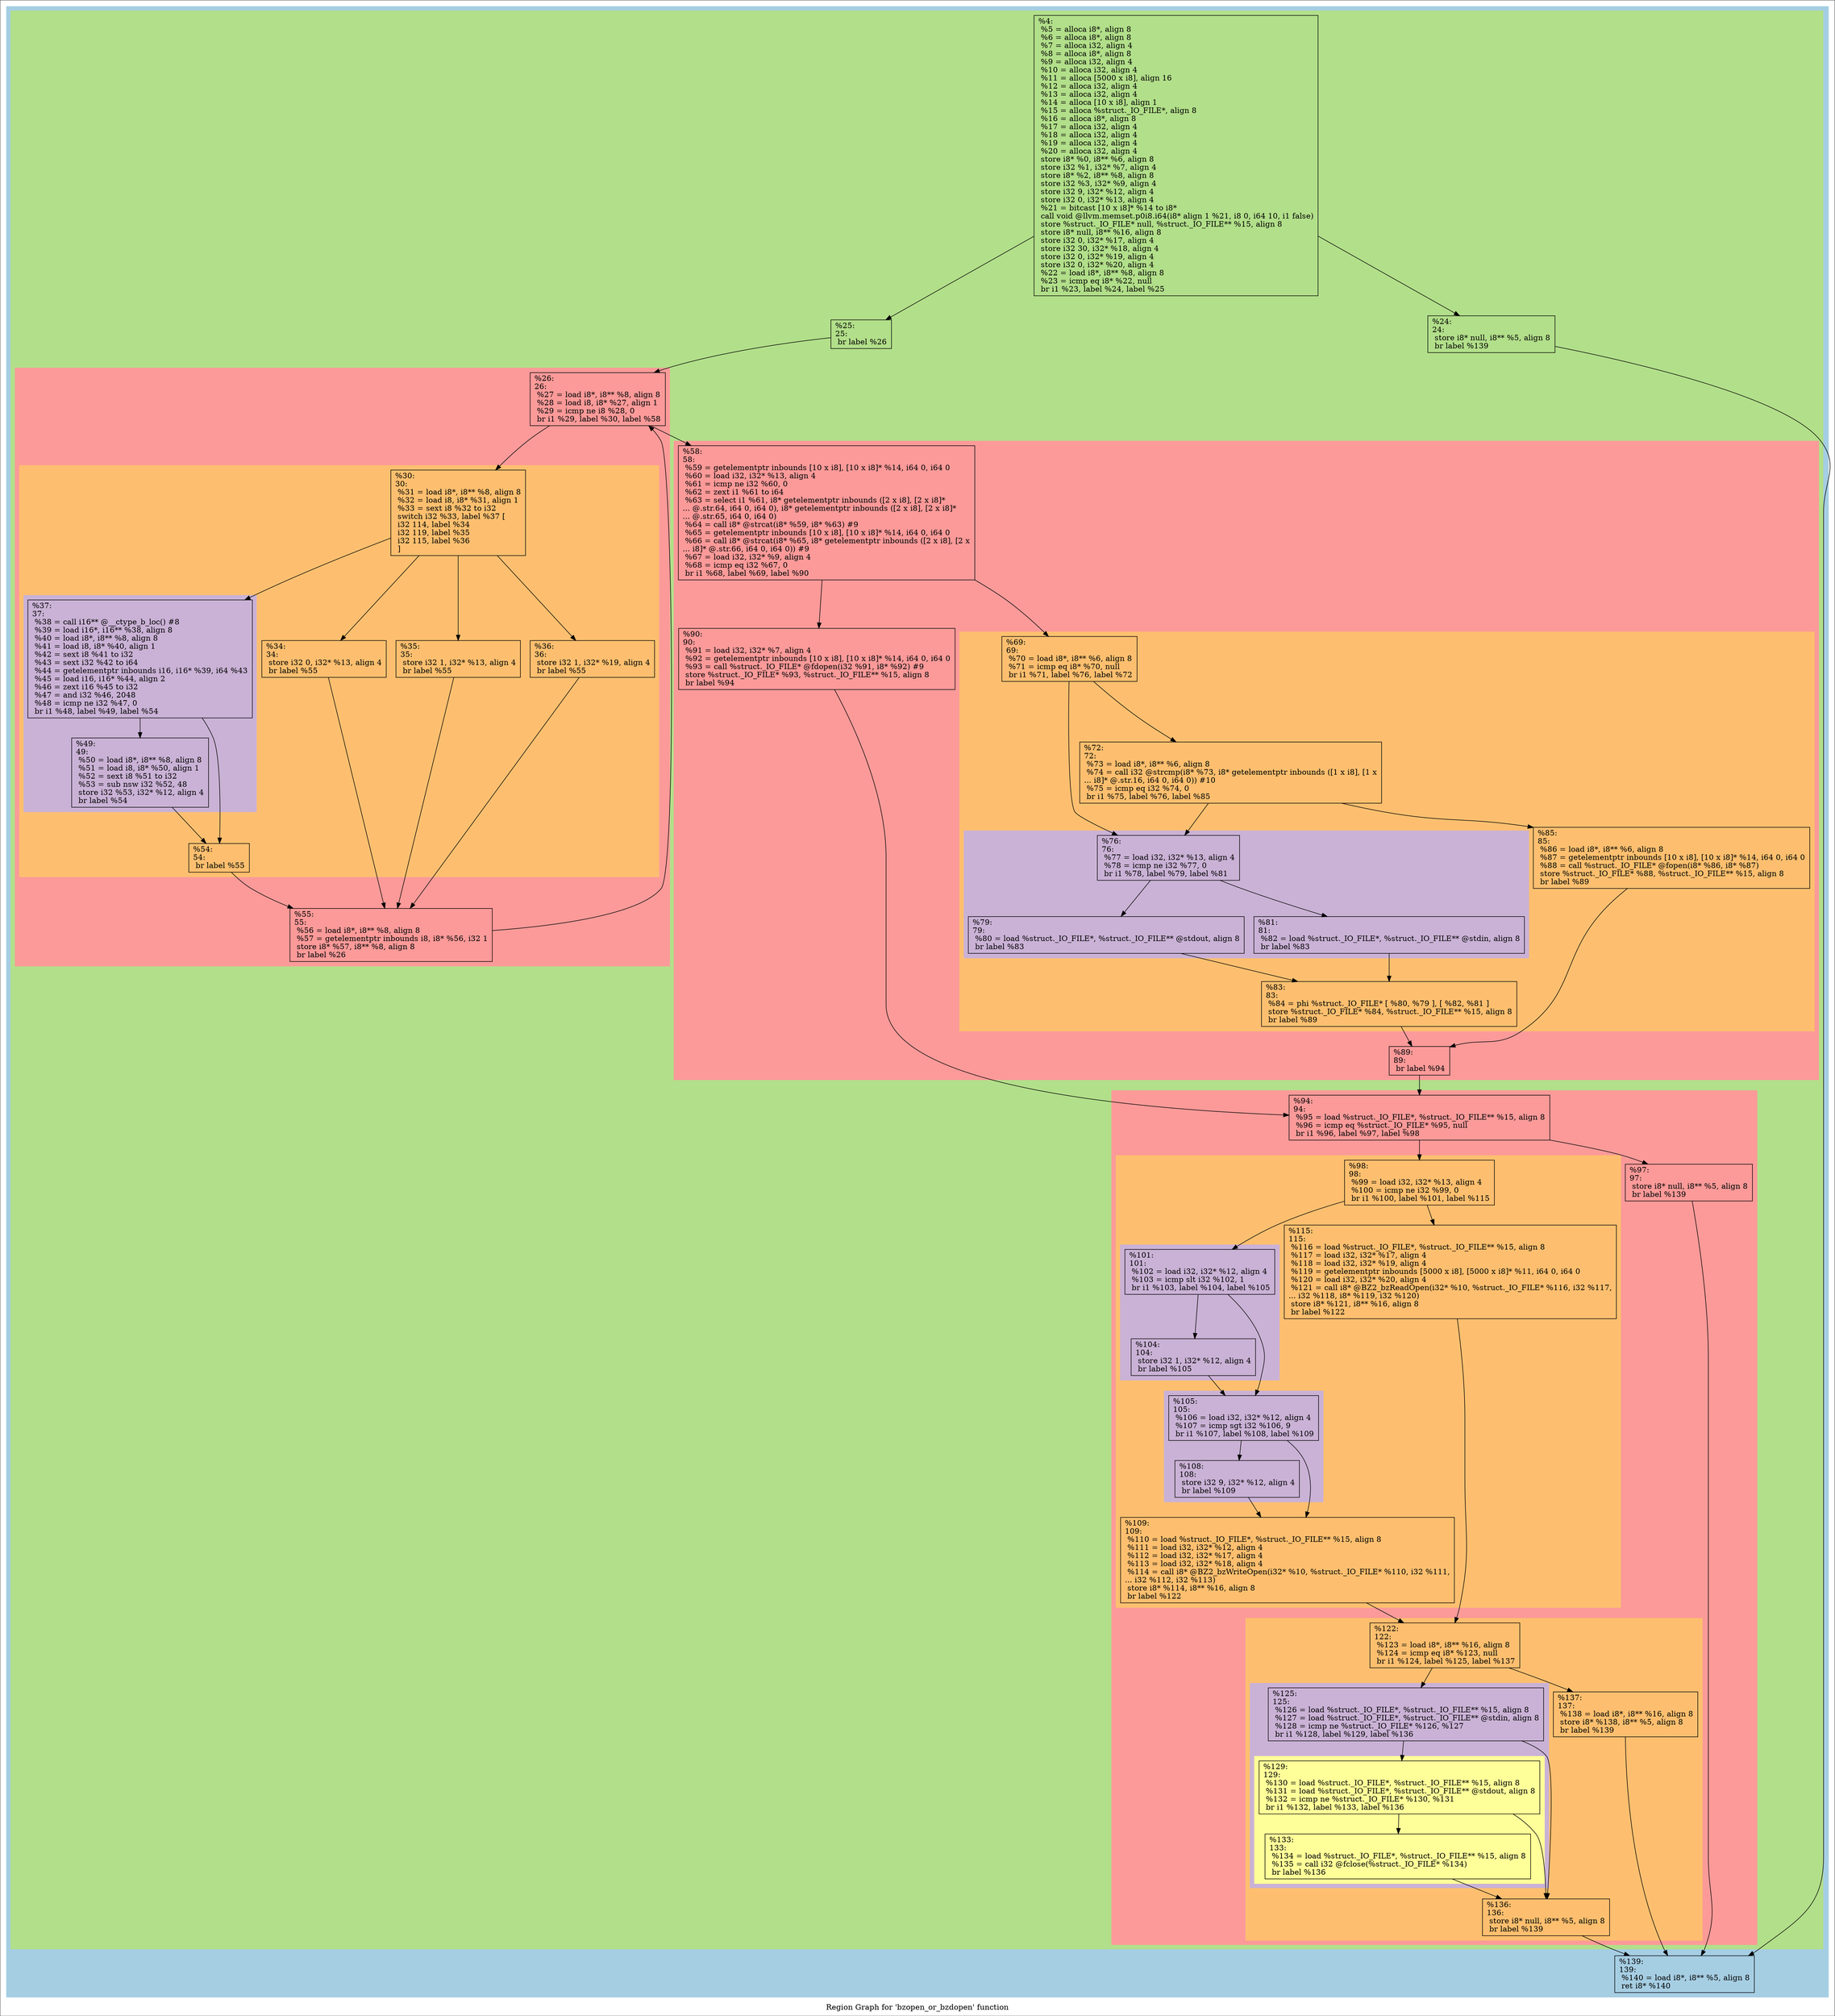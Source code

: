 digraph "Region Graph for 'bzopen_or_bzdopen' function" {
	label="Region Graph for 'bzopen_or_bzdopen' function";

	Node0x2915960 [shape=record,label="{%4:\l  %5 = alloca i8*, align 8\l  %6 = alloca i8*, align 8\l  %7 = alloca i32, align 4\l  %8 = alloca i8*, align 8\l  %9 = alloca i32, align 4\l  %10 = alloca i32, align 4\l  %11 = alloca [5000 x i8], align 16\l  %12 = alloca i32, align 4\l  %13 = alloca i32, align 4\l  %14 = alloca [10 x i8], align 1\l  %15 = alloca %struct._IO_FILE*, align 8\l  %16 = alloca i8*, align 8\l  %17 = alloca i32, align 4\l  %18 = alloca i32, align 4\l  %19 = alloca i32, align 4\l  %20 = alloca i32, align 4\l  store i8* %0, i8** %6, align 8\l  store i32 %1, i32* %7, align 4\l  store i8* %2, i8** %8, align 8\l  store i32 %3, i32* %9, align 4\l  store i32 9, i32* %12, align 4\l  store i32 0, i32* %13, align 4\l  %21 = bitcast [10 x i8]* %14 to i8*\l  call void @llvm.memset.p0i8.i64(i8* align 1 %21, i8 0, i64 10, i1 false)\l  store %struct._IO_FILE* null, %struct._IO_FILE** %15, align 8\l  store i8* null, i8** %16, align 8\l  store i32 0, i32* %17, align 4\l  store i32 30, i32* %18, align 4\l  store i32 0, i32* %19, align 4\l  store i32 0, i32* %20, align 4\l  %22 = load i8*, i8** %8, align 8\l  %23 = icmp eq i8* %22, null\l  br i1 %23, label %24, label %25\l}"];
	Node0x2915960 -> Node0x2ab66b0;
	Node0x2915960 -> Node0x2a7bcf0;
	Node0x2ab66b0 [shape=record,label="{%24:\l24:                                               \l  store i8* null, i8** %5, align 8\l  br label %139\l}"];
	Node0x2ab66b0 -> Node0x2aa3940;
	Node0x2aa3940 [shape=record,label="{%139:\l139:                                              \l  %140 = load i8*, i8** %5, align 8\l  ret i8* %140\l}"];
	Node0x2a7bcf0 [shape=record,label="{%25:\l25:                                               \l  br label %26\l}"];
	Node0x2a7bcf0 -> Node0x290ebe0;
	Node0x290ebe0 [shape=record,label="{%26:\l26:                                               \l  %27 = load i8*, i8** %8, align 8\l  %28 = load i8, i8* %27, align 1\l  %29 = icmp ne i8 %28, 0\l  br i1 %29, label %30, label %58\l}"];
	Node0x290ebe0 -> Node0x2a489f0;
	Node0x290ebe0 -> Node0x2a00f00;
	Node0x2a489f0 [shape=record,label="{%30:\l30:                                               \l  %31 = load i8*, i8** %8, align 8\l  %32 = load i8, i8* %31, align 1\l  %33 = sext i8 %32 to i32\l  switch i32 %33, label %37 [\l    i32 114, label %34\l    i32 119, label %35\l    i32 115, label %36\l  ]\l}"];
	Node0x2a489f0 -> Node0x2a977a0;
	Node0x2a489f0 -> Node0x2a8aa60;
	Node0x2a489f0 -> Node0x29b1720;
	Node0x2a489f0 -> Node0x2a8b4c0;
	Node0x2a977a0 [shape=record,label="{%37:\l37:                                               \l  %38 = call i16** @__ctype_b_loc() #8\l  %39 = load i16*, i16** %38, align 8\l  %40 = load i8*, i8** %8, align 8\l  %41 = load i8, i8* %40, align 1\l  %42 = sext i8 %41 to i32\l  %43 = sext i32 %42 to i64\l  %44 = getelementptr inbounds i16, i16* %39, i64 %43\l  %45 = load i16, i16* %44, align 2\l  %46 = zext i16 %45 to i32\l  %47 = and i32 %46, 2048\l  %48 = icmp ne i32 %47, 0\l  br i1 %48, label %49, label %54\l}"];
	Node0x2a977a0 -> Node0x2a91b00;
	Node0x2a977a0 -> Node0x2b3ed70;
	Node0x2a91b00 [shape=record,label="{%49:\l49:                                               \l  %50 = load i8*, i8** %8, align 8\l  %51 = load i8, i8* %50, align 1\l  %52 = sext i8 %51 to i32\l  %53 = sub nsw i32 %52, 48\l  store i32 %53, i32* %12, align 4\l  br label %54\l}"];
	Node0x2a91b00 -> Node0x2b3ed70;
	Node0x2b3ed70 [shape=record,label="{%54:\l54:                                               \l  br label %55\l}"];
	Node0x2b3ed70 -> Node0x2a8ada0;
	Node0x2a8ada0 [shape=record,label="{%55:\l55:                                               \l  %56 = load i8*, i8** %8, align 8\l  %57 = getelementptr inbounds i8, i8* %56, i32 1\l  store i8* %57, i8** %8, align 8\l  br label %26\l}"];
	Node0x2a8ada0 -> Node0x290ebe0[constraint=false];
	Node0x2a8aa60 [shape=record,label="{%34:\l34:                                               \l  store i32 0, i32* %13, align 4\l  br label %55\l}"];
	Node0x2a8aa60 -> Node0x2a8ada0;
	Node0x29b1720 [shape=record,label="{%35:\l35:                                               \l  store i32 1, i32* %13, align 4\l  br label %55\l}"];
	Node0x29b1720 -> Node0x2a8ada0;
	Node0x2a8b4c0 [shape=record,label="{%36:\l36:                                               \l  store i32 1, i32* %19, align 4\l  br label %55\l}"];
	Node0x2a8b4c0 -> Node0x2a8ada0;
	Node0x2a00f00 [shape=record,label="{%58:\l58:                                               \l  %59 = getelementptr inbounds [10 x i8], [10 x i8]* %14, i64 0, i64 0\l  %60 = load i32, i32* %13, align 4\l  %61 = icmp ne i32 %60, 0\l  %62 = zext i1 %61 to i64\l  %63 = select i1 %61, i8* getelementptr inbounds ([2 x i8], [2 x i8]*\l... @.str.64, i64 0, i64 0), i8* getelementptr inbounds ([2 x i8], [2 x i8]*\l... @.str.65, i64 0, i64 0)\l  %64 = call i8* @strcat(i8* %59, i8* %63) #9\l  %65 = getelementptr inbounds [10 x i8], [10 x i8]* %14, i64 0, i64 0\l  %66 = call i8* @strcat(i8* %65, i8* getelementptr inbounds ([2 x i8], [2 x\l... i8]* @.str.66, i64 0, i64 0)) #9\l  %67 = load i32, i32* %9, align 4\l  %68 = icmp eq i32 %67, 0\l  br i1 %68, label %69, label %90\l}"];
	Node0x2a00f00 -> Node0x2a66400;
	Node0x2a00f00 -> Node0x2abcec0;
	Node0x2a66400 [shape=record,label="{%69:\l69:                                               \l  %70 = load i8*, i8** %6, align 8\l  %71 = icmp eq i8* %70, null\l  br i1 %71, label %76, label %72\l}"];
	Node0x2a66400 -> Node0x2b2def0;
	Node0x2a66400 -> Node0x2b5d520;
	Node0x2b2def0 [shape=record,label="{%76:\l76:                                               \l  %77 = load i32, i32* %13, align 4\l  %78 = icmp ne i32 %77, 0\l  br i1 %78, label %79, label %81\l}"];
	Node0x2b2def0 -> Node0x2ac36d0;
	Node0x2b2def0 -> Node0x2ab10f0;
	Node0x2ac36d0 [shape=record,label="{%79:\l79:                                               \l  %80 = load %struct._IO_FILE*, %struct._IO_FILE** @stdout, align 8\l  br label %83\l}"];
	Node0x2ac36d0 -> Node0x2ac4970;
	Node0x2ac4970 [shape=record,label="{%83:\l83:                                               \l  %84 = phi %struct._IO_FILE* [ %80, %79 ], [ %82, %81 ]\l  store %struct._IO_FILE* %84, %struct._IO_FILE** %15, align 8\l  br label %89\l}"];
	Node0x2ac4970 -> Node0x290ed00;
	Node0x290ed00 [shape=record,label="{%89:\l89:                                               \l  br label %94\l}"];
	Node0x290ed00 -> Node0x2afc150;
	Node0x2afc150 [shape=record,label="{%94:\l94:                                               \l  %95 = load %struct._IO_FILE*, %struct._IO_FILE** %15, align 8\l  %96 = icmp eq %struct._IO_FILE* %95, null\l  br i1 %96, label %97, label %98\l}"];
	Node0x2afc150 -> Node0x2804750;
	Node0x2afc150 -> Node0x2a7bac0;
	Node0x2804750 [shape=record,label="{%97:\l97:                                               \l  store i8* null, i8** %5, align 8\l  br label %139\l}"];
	Node0x2804750 -> Node0x2aa3940;
	Node0x2a7bac0 [shape=record,label="{%98:\l98:                                               \l  %99 = load i32, i32* %13, align 4\l  %100 = icmp ne i32 %99, 0\l  br i1 %100, label %101, label %115\l}"];
	Node0x2a7bac0 -> Node0x2b352c0;
	Node0x2a7bac0 -> Node0x2b52970;
	Node0x2b352c0 [shape=record,label="{%101:\l101:                                              \l  %102 = load i32, i32* %12, align 4\l  %103 = icmp slt i32 %102, 1\l  br i1 %103, label %104, label %105\l}"];
	Node0x2b352c0 -> Node0x2a64230;
	Node0x2b352c0 -> Node0x2b33b40;
	Node0x2a64230 [shape=record,label="{%104:\l104:                                              \l  store i32 1, i32* %12, align 4\l  br label %105\l}"];
	Node0x2a64230 -> Node0x2b33b40;
	Node0x2b33b40 [shape=record,label="{%105:\l105:                                              \l  %106 = load i32, i32* %12, align 4\l  %107 = icmp sgt i32 %106, 9\l  br i1 %107, label %108, label %109\l}"];
	Node0x2b33b40 -> Node0x2b3fd60;
	Node0x2b33b40 -> Node0x2863030;
	Node0x2b3fd60 [shape=record,label="{%108:\l108:                                              \l  store i32 9, i32* %12, align 4\l  br label %109\l}"];
	Node0x2b3fd60 -> Node0x2863030;
	Node0x2863030 [shape=record,label="{%109:\l109:                                              \l  %110 = load %struct._IO_FILE*, %struct._IO_FILE** %15, align 8\l  %111 = load i32, i32* %12, align 4\l  %112 = load i32, i32* %17, align 4\l  %113 = load i32, i32* %18, align 4\l  %114 = call i8* @BZ2_bzWriteOpen(i32* %10, %struct._IO_FILE* %110, i32 %111,\l... i32 %112, i32 %113)\l  store i8* %114, i8** %16, align 8\l  br label %122\l}"];
	Node0x2863030 -> Node0x2b4ddd0;
	Node0x2b4ddd0 [shape=record,label="{%122:\l122:                                              \l  %123 = load i8*, i8** %16, align 8\l  %124 = icmp eq i8* %123, null\l  br i1 %124, label %125, label %137\l}"];
	Node0x2b4ddd0 -> Node0x2ac27f0;
	Node0x2b4ddd0 -> Node0x2b343c0;
	Node0x2ac27f0 [shape=record,label="{%125:\l125:                                              \l  %126 = load %struct._IO_FILE*, %struct._IO_FILE** %15, align 8\l  %127 = load %struct._IO_FILE*, %struct._IO_FILE** @stdin, align 8\l  %128 = icmp ne %struct._IO_FILE* %126, %127\l  br i1 %128, label %129, label %136\l}"];
	Node0x2ac27f0 -> Node0x2aadd80;
	Node0x2ac27f0 -> Node0x28c65f0;
	Node0x2aadd80 [shape=record,label="{%129:\l129:                                              \l  %130 = load %struct._IO_FILE*, %struct._IO_FILE** %15, align 8\l  %131 = load %struct._IO_FILE*, %struct._IO_FILE** @stdout, align 8\l  %132 = icmp ne %struct._IO_FILE* %130, %131\l  br i1 %132, label %133, label %136\l}"];
	Node0x2aadd80 -> Node0x2a48970;
	Node0x2aadd80 -> Node0x28c65f0;
	Node0x2a48970 [shape=record,label="{%133:\l133:                                              \l  %134 = load %struct._IO_FILE*, %struct._IO_FILE** %15, align 8\l  %135 = call i32 @fclose(%struct._IO_FILE* %134)\l  br label %136\l}"];
	Node0x2a48970 -> Node0x28c65f0;
	Node0x28c65f0 [shape=record,label="{%136:\l136:                                              \l  store i8* null, i8** %5, align 8\l  br label %139\l}"];
	Node0x28c65f0 -> Node0x2aa3940;
	Node0x2b343c0 [shape=record,label="{%137:\l137:                                              \l  %138 = load i8*, i8** %16, align 8\l  store i8* %138, i8** %5, align 8\l  br label %139\l}"];
	Node0x2b343c0 -> Node0x2aa3940;
	Node0x2b52970 [shape=record,label="{%115:\l115:                                              \l  %116 = load %struct._IO_FILE*, %struct._IO_FILE** %15, align 8\l  %117 = load i32, i32* %17, align 4\l  %118 = load i32, i32* %19, align 4\l  %119 = getelementptr inbounds [5000 x i8], [5000 x i8]* %11, i64 0, i64 0\l  %120 = load i32, i32* %20, align 4\l  %121 = call i8* @BZ2_bzReadOpen(i32* %10, %struct._IO_FILE* %116, i32 %117,\l... i32 %118, i8* %119, i32 %120)\l  store i8* %121, i8** %16, align 8\l  br label %122\l}"];
	Node0x2b52970 -> Node0x2b4ddd0;
	Node0x2ab10f0 [shape=record,label="{%81:\l81:                                               \l  %82 = load %struct._IO_FILE*, %struct._IO_FILE** @stdin, align 8\l  br label %83\l}"];
	Node0x2ab10f0 -> Node0x2ac4970;
	Node0x2b5d520 [shape=record,label="{%72:\l72:                                               \l  %73 = load i8*, i8** %6, align 8\l  %74 = call i32 @strcmp(i8* %73, i8* getelementptr inbounds ([1 x i8], [1 x\l... i8]* @.str.16, i64 0, i64 0)) #10\l  %75 = icmp eq i32 %74, 0\l  br i1 %75, label %76, label %85\l}"];
	Node0x2b5d520 -> Node0x2b2def0;
	Node0x2b5d520 -> Node0x2847630;
	Node0x2847630 [shape=record,label="{%85:\l85:                                               \l  %86 = load i8*, i8** %6, align 8\l  %87 = getelementptr inbounds [10 x i8], [10 x i8]* %14, i64 0, i64 0\l  %88 = call %struct._IO_FILE* @fopen(i8* %86, i8* %87)\l  store %struct._IO_FILE* %88, %struct._IO_FILE** %15, align 8\l  br label %89\l}"];
	Node0x2847630 -> Node0x290ed00;
	Node0x2abcec0 [shape=record,label="{%90:\l90:                                               \l  %91 = load i32, i32* %7, align 4\l  %92 = getelementptr inbounds [10 x i8], [10 x i8]* %14, i64 0, i64 0\l  %93 = call %struct._IO_FILE* @fdopen(i32 %91, i8* %92) #9\l  store %struct._IO_FILE* %93, %struct._IO_FILE** %15, align 8\l  br label %94\l}"];
	Node0x2abcec0 -> Node0x2afc150;
	colorscheme = "paired12"
        subgraph cluster_0x2b89ce0 {
          label = "";
          style = filled;
          color = 1
          subgraph cluster_0x2b35190 {
            label = "";
            style = filled;
            color = 3
            subgraph cluster_0x2ac5d90 {
              label = "";
              style = filled;
              color = 5
              subgraph cluster_0x2b92e10 {
                label = "";
                style = filled;
                color = 7
                subgraph cluster_0x2b92d90 {
                  label = "";
                  style = filled;
                  color = 9
                  Node0x2a977a0;
                  Node0x2a91b00;
                }
                Node0x2a489f0;
                Node0x2b3ed70;
                Node0x2a8aa60;
                Node0x29b1720;
                Node0x2a8b4c0;
              }
              Node0x290ebe0;
              Node0x2a8ada0;
            }
            subgraph cluster_0x2b638a0 {
              label = "";
              style = filled;
              color = 5
              subgraph cluster_0x2b66920 {
                label = "";
                style = filled;
                color = 7
                subgraph cluster_0x2b92380 {
                  label = "";
                  style = filled;
                  color = 9
                  Node0x2b2def0;
                  Node0x2ac36d0;
                  Node0x2ab10f0;
                }
                Node0x2a66400;
                Node0x2ac4970;
                Node0x2b5d520;
                Node0x2847630;
              }
              Node0x2a00f00;
              Node0x290ed00;
              Node0x2abcec0;
            }
            subgraph cluster_0x2b2da90 {
              label = "";
              style = filled;
              color = 5
              subgraph cluster_0x2b52380 {
                label = "";
                style = filled;
                color = 7
                subgraph cluster_0x2aa9e90 {
                  label = "";
                  style = filled;
                  color = 9
                  Node0x2b352c0;
                  Node0x2a64230;
                }
                subgraph cluster_0x2b8d9b0 {
                  label = "";
                  style = filled;
                  color = 9
                  Node0x2b33b40;
                  Node0x2b3fd60;
                }
                Node0x2a7bac0;
                Node0x2863030;
                Node0x2b52970;
              }
              subgraph cluster_0x2b5e150 {
                label = "";
                style = filled;
                color = 7
                subgraph cluster_0x2b8f5f0 {
                  label = "";
                  style = filled;
                  color = 9
                  subgraph cluster_0x2b90a90 {
                    label = "";
                    style = filled;
                    color = 11
                    Node0x2aadd80;
                    Node0x2a48970;
                  }
                  Node0x2ac27f0;
                }
                Node0x2b4ddd0;
                Node0x28c65f0;
                Node0x2b343c0;
              }
              Node0x2afc150;
              Node0x2804750;
            }
            Node0x2915960;
            Node0x2ab66b0;
            Node0x2a7bcf0;
          }
          Node0x2aa3940;
        }
}
